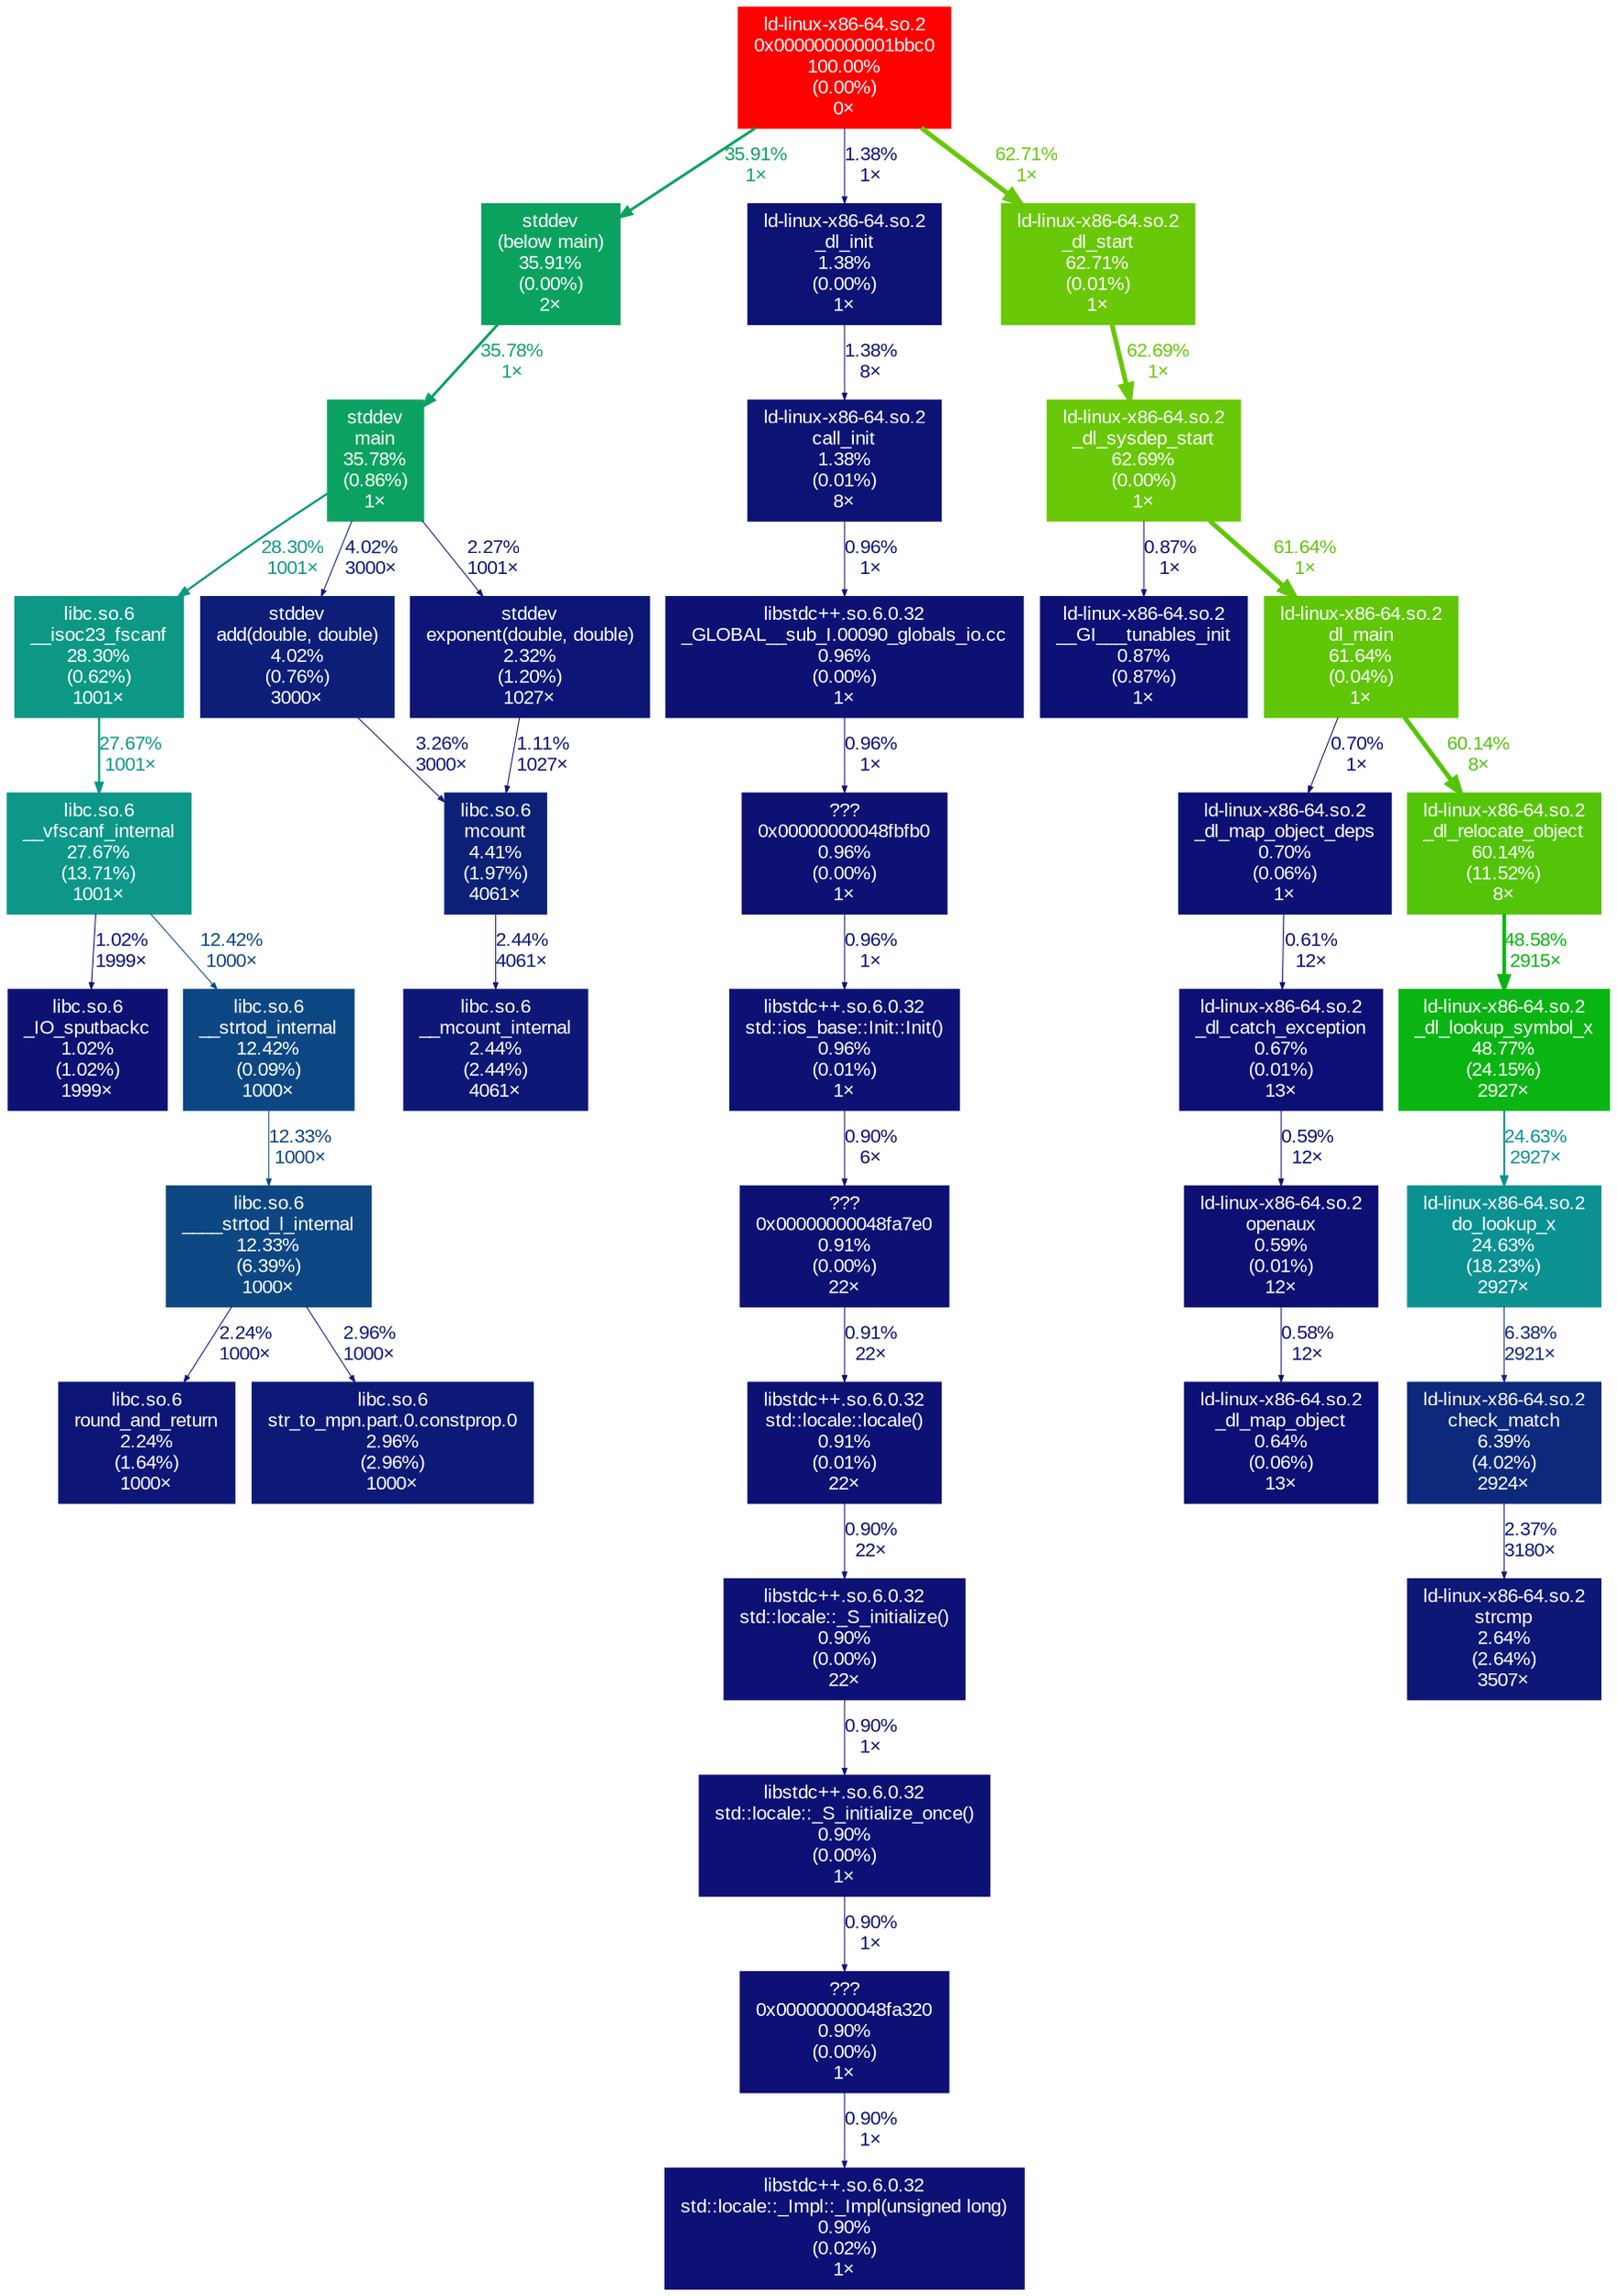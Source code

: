 digraph {
	graph [fontname=Arial, nodesep=0.125, ranksep=0.25];
	node [fontcolor=white, fontname=Arial, height=0, shape=box, style=filled, width=0];
	edge [fontname=Arial];
	"(below main)" [color="#0ba260", fontcolor="#ffffff", fontsize="10.00", label="stddev\n(below main)\n35.91%\n(0.00%)\n2×"];
	"(below main)" -> main [arrowsize="0.60", color="#0ba261", fontcolor="#0ba261", fontsize="10.00", label="35.78%\n1×", labeldistance="1.43", penwidth="1.43"];
	"0x000000000001bbc0" [color="#ff0000", fontcolor="#ffffff", fontsize="10.00", label="ld-linux-x86-64.so.2\n0x000000000001bbc0\n100.00%\n(0.00%)\n0×"];
	"0x000000000001bbc0" -> "(below main)" [arrowsize="0.60", color="#0ba260", fontcolor="#0ba260", fontsize="10.00", label="35.91%\n1×", labeldistance="1.44", penwidth="1.44"];
	"0x000000000001bbc0" -> "_dl_init" [arrowsize="0.35", color="#0d1275", fontcolor="#0d1275", fontsize="10.00", label="1.38%\n1×", labeldistance="0.50", penwidth="0.50"];
	"0x000000000001bbc0" -> "_dl_start" [arrowsize="0.79", color="#69c808", fontcolor="#69c808", fontsize="10.00", label="62.71%\n1×", labeldistance="2.51", penwidth="2.51"];
	"0x00000000048fa320" [color="#0d1074", fontcolor="#ffffff", fontsize="10.00", label="???\n0x00000000048fa320\n0.90%\n(0.00%)\n1×"];
	"0x00000000048fa320" -> "std::locale::_Impl::_Impl(unsigned long)" [arrowsize="0.35", color="#0d1074", fontcolor="#0d1074", fontsize="10.00", label="0.90%\n1×", labeldistance="0.50", penwidth="0.50"];
	"0x00000000048fa7e0" [color="#0d1174", fontcolor="#ffffff", fontsize="10.00", label="???\n0x00000000048fa7e0\n0.91%\n(0.00%)\n22×"];
	"0x00000000048fa7e0" -> "std::locale::locale()" [arrowsize="0.35", color="#0d1174", fontcolor="#0d1174", fontsize="10.00", label="0.91%\n22×", labeldistance="0.50", penwidth="0.50"];
	"0x00000000048fbfb0" [color="#0d1174", fontcolor="#ffffff", fontsize="10.00", label="???\n0x00000000048fbfb0\n0.96%\n(0.00%)\n1×"];
	"0x00000000048fbfb0" -> "std::ios_base::Init::Init()" [arrowsize="0.35", color="#0d1174", fontcolor="#0d1174", fontsize="10.00", label="0.96%\n1×", labeldistance="0.50", penwidth="0.50"];
	"_GLOBAL__sub_I.00090_globals_io.cc" [color="#0d1174", fontcolor="#ffffff", fontsize="10.00", label="libstdc++.so.6.0.32\n_GLOBAL__sub_I.00090_globals_io.cc\n0.96%\n(0.00%)\n1×"];
	"_GLOBAL__sub_I.00090_globals_io.cc" -> "0x00000000048fbfb0" [arrowsize="0.35", color="#0d1174", fontcolor="#0d1174", fontsize="10.00", label="0.96%\n1×", labeldistance="0.50", penwidth="0.50"];
	"_IO_sputbackc" [color="#0d1174", fontcolor="#ffffff", fontsize="10.00", label="libc.so.6\n_IO_sputbackc\n1.02%\n(1.02%)\n1999×"];
	"__GI___tunables_init" [color="#0d1074", fontcolor="#ffffff", fontsize="10.00", label="ld-linux-x86-64.so.2\n__GI___tunables_init\n0.87%\n(0.87%)\n1×"];
	"____strtod_l_internal" [color="#0d4783", fontcolor="#ffffff", fontsize="10.00", label="libc.so.6\n____strtod_l_internal\n12.33%\n(6.39%)\n1000×"];
	"____strtod_l_internal" -> "round_and_return" [arrowsize="0.35", color="#0d1676", fontcolor="#0d1676", fontsize="10.00", label="2.24%\n1000×", labeldistance="0.50", penwidth="0.50"];
	"____strtod_l_internal" -> "str_to_mpn.part.0.constprop.0" [arrowsize="0.35", color="#0d1977", fontcolor="#0d1977", fontsize="10.00", label="2.96%\n1000×", labeldistance="0.50", penwidth="0.50"];
	"__isoc23_fscanf" [color="#0c9885", fontcolor="#ffffff", fontsize="10.00", label="libc.so.6\n__isoc23_fscanf\n28.30%\n(0.62%)\n1001×"];
	"__isoc23_fscanf" -> "__vfscanf_internal" [arrowsize="0.53", color="#0c9788", fontcolor="#0c9788", fontsize="10.00", label="27.67%\n1001×", labeldistance="1.11", penwidth="1.11"];
	"__mcount_internal" [color="#0d1776", fontcolor="#ffffff", fontsize="10.00", label="libc.so.6\n__mcount_internal\n2.44%\n(2.44%)\n4061×"];
	"__strtod_internal" [color="#0d4783", fontcolor="#ffffff", fontsize="10.00", label="libc.so.6\n__strtod_internal\n12.42%\n(0.09%)\n1000×"];
	"__strtod_internal" -> "____strtod_l_internal" [arrowsize="0.35", color="#0d4783", fontcolor="#0d4783", fontsize="10.00", label="12.33%\n1000×", labeldistance="0.50", penwidth="0.50"];
	"__vfscanf_internal" [color="#0c9788", fontcolor="#ffffff", fontsize="10.00", label="libc.so.6\n__vfscanf_internal\n27.67%\n(13.71%)\n1001×"];
	"__vfscanf_internal" -> "_IO_sputbackc" [arrowsize="0.35", color="#0d1174", fontcolor="#0d1174", fontsize="10.00", label="1.02%\n1999×", labeldistance="0.50", penwidth="0.50"];
	"__vfscanf_internal" -> "__strtod_internal" [arrowsize="0.35", color="#0d4783", fontcolor="#0d4783", fontsize="10.00", label="12.42%\n1000×", labeldistance="0.50", penwidth="0.50"];
	"_dl_catch_exception" [color="#0d0f74", fontcolor="#ffffff", fontsize="10.00", label="ld-linux-x86-64.so.2\n_dl_catch_exception\n0.67%\n(0.01%)\n13×"];
	"_dl_catch_exception" -> openaux [arrowsize="0.35", color="#0d0f73", fontcolor="#0d0f73", fontsize="10.00", label="0.59%\n12×", labeldistance="0.50", penwidth="0.50"];
	"_dl_init" [color="#0d1275", fontcolor="#ffffff", fontsize="10.00", label="ld-linux-x86-64.so.2\n_dl_init\n1.38%\n(0.00%)\n1×"];
	"_dl_init" -> "call_init" [arrowsize="0.35", color="#0d1275", fontcolor="#0d1275", fontsize="10.00", label="1.38%\n8×", labeldistance="0.50", penwidth="0.50"];
	"_dl_lookup_symbol_x" [color="#0ab412", fontcolor="#ffffff", fontsize="10.00", label="ld-linux-x86-64.so.2\n_dl_lookup_symbol_x\n48.77%\n(24.15%)\n2927×"];
	"_dl_lookup_symbol_x" -> "do_lookup_x" [arrowsize="0.50", color="#0c9193", fontcolor="#0c9193", fontsize="10.00", label="24.63%\n2927×", labeldistance="0.99", penwidth="0.99"];
	"_dl_map_object" [color="#0d0f74", fontcolor="#ffffff", fontsize="10.00", label="ld-linux-x86-64.so.2\n_dl_map_object\n0.64%\n(0.06%)\n13×"];
	"_dl_map_object_deps" [color="#0d1074", fontcolor="#ffffff", fontsize="10.00", label="ld-linux-x86-64.so.2\n_dl_map_object_deps\n0.70%\n(0.06%)\n1×"];
	"_dl_map_object_deps" -> "_dl_catch_exception" [arrowsize="0.35", color="#0d0f74", fontcolor="#0d0f74", fontsize="10.00", label="0.61%\n12×", labeldistance="0.50", penwidth="0.50"];
	"_dl_relocate_object" [color="#54c408", fontcolor="#ffffff", fontsize="10.00", label="ld-linux-x86-64.so.2\n_dl_relocate_object\n60.14%\n(11.52%)\n8×"];
	"_dl_relocate_object" -> "_dl_lookup_symbol_x" [arrowsize="0.70", color="#0ab413", fontcolor="#0ab413", fontsize="10.00", label="48.58%\n2915×", labeldistance="1.94", penwidth="1.94"];
	"_dl_start" [color="#69c808", fontcolor="#ffffff", fontsize="10.00", label="ld-linux-x86-64.so.2\n_dl_start\n62.71%\n(0.01%)\n1×"];
	"_dl_start" -> "_dl_sysdep_start" [arrowsize="0.79", color="#69c808", fontcolor="#69c808", fontsize="10.00", label="62.69%\n1×", labeldistance="2.51", penwidth="2.51"];
	"_dl_sysdep_start" [color="#69c808", fontcolor="#ffffff", fontsize="10.00", label="ld-linux-x86-64.so.2\n_dl_sysdep_start\n62.69%\n(0.00%)\n1×"];
	"_dl_sysdep_start" -> "__GI___tunables_init" [arrowsize="0.35", color="#0d1074", fontcolor="#0d1074", fontsize="10.00", label="0.87%\n1×", labeldistance="0.50", penwidth="0.50"];
	"_dl_sysdep_start" -> "dl_main" [arrowsize="0.79", color="#60c608", fontcolor="#60c608", fontsize="10.00", label="61.64%\n1×", labeldistance="2.47", penwidth="2.47"];
	"add(double, double)" [color="#0d1e78", fontcolor="#ffffff", fontsize="10.00", label="stddev\nadd(double, double)\n4.02%\n(0.76%)\n3000×"];
	"add(double, double)" -> mcount [arrowsize="0.35", color="#0d1b77", fontcolor="#0d1b77", fontsize="10.00", label="3.26%\n3000×", labeldistance="0.50", penwidth="0.50"];
	"call_init" [color="#0d1275", fontcolor="#ffffff", fontsize="10.00", label="ld-linux-x86-64.so.2\ncall_init\n1.38%\n(0.01%)\n8×"];
	"call_init" -> "_GLOBAL__sub_I.00090_globals_io.cc" [arrowsize="0.35", color="#0d1174", fontcolor="#0d1174", fontsize="10.00", label="0.96%\n1×", labeldistance="0.50", penwidth="0.50"];
	"check_match" [color="#0d297b", fontcolor="#ffffff", fontsize="10.00", label="ld-linux-x86-64.so.2\ncheck_match\n6.39%\n(4.02%)\n2924×"];
	"check_match" -> strcmp [arrowsize="0.35", color="#0d1776", fontcolor="#0d1776", fontsize="10.00", label="2.37%\n3180×", labeldistance="0.50", penwidth="0.50"];
	"dl_main" [color="#60c608", fontcolor="#ffffff", fontsize="10.00", label="ld-linux-x86-64.so.2\ndl_main\n61.64%\n(0.04%)\n1×"];
	"dl_main" -> "_dl_map_object_deps" [arrowsize="0.35", color="#0d1074", fontcolor="#0d1074", fontsize="10.00", label="0.70%\n1×", labeldistance="0.50", penwidth="0.50"];
	"dl_main" -> "_dl_relocate_object" [arrowsize="0.78", color="#54c408", fontcolor="#54c408", fontsize="10.00", label="60.14%\n8×", labeldistance="2.41", penwidth="2.41"];
	"do_lookup_x" [color="#0c9193", fontcolor="#ffffff", fontsize="10.00", label="ld-linux-x86-64.so.2\ndo_lookup_x\n24.63%\n(18.23%)\n2927×"];
	"do_lookup_x" -> "check_match" [arrowsize="0.35", color="#0d297b", fontcolor="#0d297b", fontsize="10.00", label="6.38%\n2921×", labeldistance="0.50", penwidth="0.50"];
	"exponent(double, double)" [color="#0d1676", fontcolor="#ffffff", fontsize="10.00", label="stddev\nexponent(double, double)\n2.32%\n(1.20%)\n1027×"];
	"exponent(double, double)" -> mcount [arrowsize="0.35", color="#0d1174", fontcolor="#0d1174", fontsize="10.00", label="1.11%\n1027×", labeldistance="0.50", penwidth="0.50"];
	main [color="#0ba261", fontcolor="#ffffff", fontsize="10.00", label="stddev\nmain\n35.78%\n(0.86%)\n1×"];
	main -> "__isoc23_fscanf" [arrowsize="0.53", color="#0c9885", fontcolor="#0c9885", fontsize="10.00", label="28.30%\n1001×", labeldistance="1.13", penwidth="1.13"];
	main -> "add(double, double)" [arrowsize="0.35", color="#0d1e78", fontcolor="#0d1e78", fontsize="10.00", label="4.02%\n3000×", labeldistance="0.50", penwidth="0.50"];
	main -> "exponent(double, double)" [arrowsize="0.35", color="#0d1676", fontcolor="#0d1676", fontsize="10.00", label="2.27%\n1001×", labeldistance="0.50", penwidth="0.50"];
	mcount [color="#0d2078", fontcolor="#ffffff", fontsize="10.00", label="libc.so.6\nmcount\n4.41%\n(1.97%)\n4061×"];
	mcount -> "__mcount_internal" [arrowsize="0.35", color="#0d1776", fontcolor="#0d1776", fontsize="10.00", label="2.44%\n4061×", labeldistance="0.50", penwidth="0.50"];
	openaux [color="#0d0f73", fontcolor="#ffffff", fontsize="10.00", label="ld-linux-x86-64.so.2\nopenaux\n0.59%\n(0.01%)\n12×"];
	openaux -> "_dl_map_object" [arrowsize="0.35", color="#0d0f73", fontcolor="#0d0f73", fontsize="10.00", label="0.58%\n12×", labeldistance="0.50", penwidth="0.50"];
	"round_and_return" [color="#0d1676", fontcolor="#ffffff", fontsize="10.00", label="libc.so.6\nround_and_return\n2.24%\n(1.64%)\n1000×"];
	"std::ios_base::Init::Init()" [color="#0d1174", fontcolor="#ffffff", fontsize="10.00", label="libstdc++.so.6.0.32\nstd::ios_base::Init::Init()\n0.96%\n(0.01%)\n1×"];
	"std::ios_base::Init::Init()" -> "0x00000000048fa7e0" [arrowsize="0.35", color="#0d1074", fontcolor="#0d1074", fontsize="10.00", label="0.90%\n6×", labeldistance="0.50", penwidth="0.50"];
	"std::locale::_Impl::_Impl(unsigned long)" [color="#0d1074", fontcolor="#ffffff", fontsize="10.00", label="libstdc++.so.6.0.32\nstd::locale::_Impl::_Impl(unsigned long)\n0.90%\n(0.02%)\n1×"];
	"std::locale::_S_initialize()" [color="#0d1074", fontcolor="#ffffff", fontsize="10.00", label="libstdc++.so.6.0.32\nstd::locale::_S_initialize()\n0.90%\n(0.00%)\n22×"];
	"std::locale::_S_initialize()" -> "std::locale::_S_initialize_once()" [arrowsize="0.35", color="#0d1074", fontcolor="#0d1074", fontsize="10.00", label="0.90%\n1×", labeldistance="0.50", penwidth="0.50"];
	"std::locale::_S_initialize_once()" [color="#0d1074", fontcolor="#ffffff", fontsize="10.00", label="libstdc++.so.6.0.32\nstd::locale::_S_initialize_once()\n0.90%\n(0.00%)\n1×"];
	"std::locale::_S_initialize_once()" -> "0x00000000048fa320" [arrowsize="0.35", color="#0d1074", fontcolor="#0d1074", fontsize="10.00", label="0.90%\n1×", labeldistance="0.50", penwidth="0.50"];
	"std::locale::locale()" [color="#0d1174", fontcolor="#ffffff", fontsize="10.00", label="libstdc++.so.6.0.32\nstd::locale::locale()\n0.91%\n(0.01%)\n22×"];
	"std::locale::locale()" -> "std::locale::_S_initialize()" [arrowsize="0.35", color="#0d1074", fontcolor="#0d1074", fontsize="10.00", label="0.90%\n22×", labeldistance="0.50", penwidth="0.50"];
	"str_to_mpn.part.0.constprop.0" [color="#0d1977", fontcolor="#ffffff", fontsize="10.00", label="libc.so.6\nstr_to_mpn.part.0.constprop.0\n2.96%\n(2.96%)\n1000×"];
	strcmp [color="#0d1876", fontcolor="#ffffff", fontsize="10.00", label="ld-linux-x86-64.so.2\nstrcmp\n2.64%\n(2.64%)\n3507×"];
}
